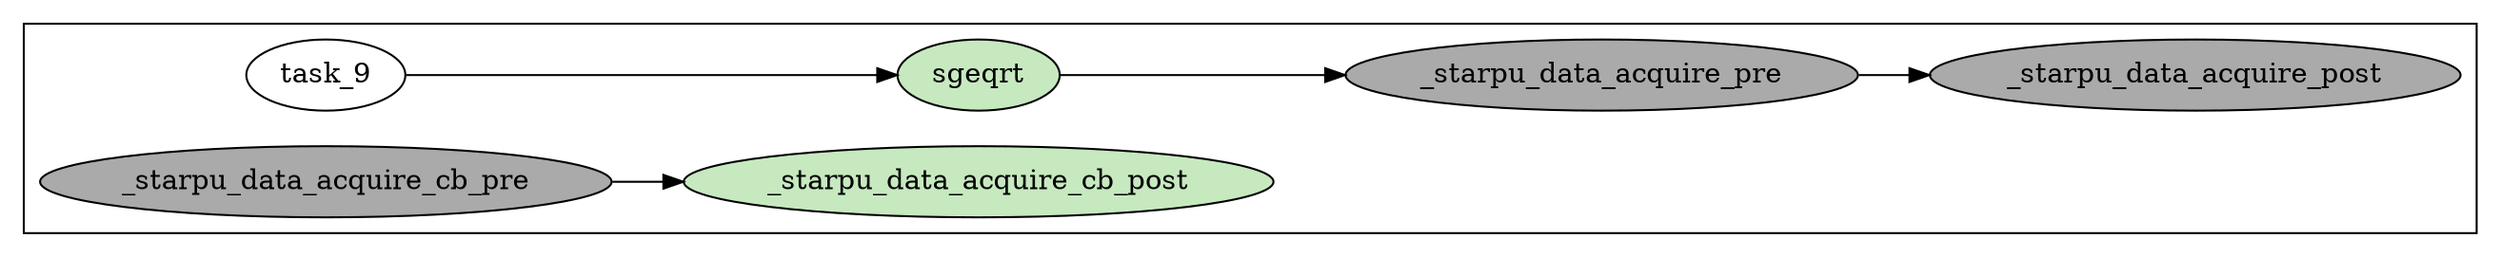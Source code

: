 digraph G {
	color=white
	rankdir=LR;
subgraph cluster_0 {
	color=black;
	 "task_9"->"task_10"
	 "task_12"->"task_11"
	 "task_12" [ style=filled, label="_starpu_data_acquire_cb_pre", fillcolor="#aaaaaa"]
	 "task_11" [ style=filled, label="_starpu_data_acquire_cb_post", fillcolor="/greens9/3"]
	 "task_10" [ style=filled, label="sgeqrt", fillcolor="/greens9/3"]
	 "task_14"->"task_13"
	 "task_10"->"task_14"
	 "task_14" [ style=filled, label="_starpu_data_acquire_pre", fillcolor="#aaaaaa"]
	 "task_13" [ style=filled, label="_starpu_data_acquire_post", fillcolor="#aaaaaa"]
}
}
